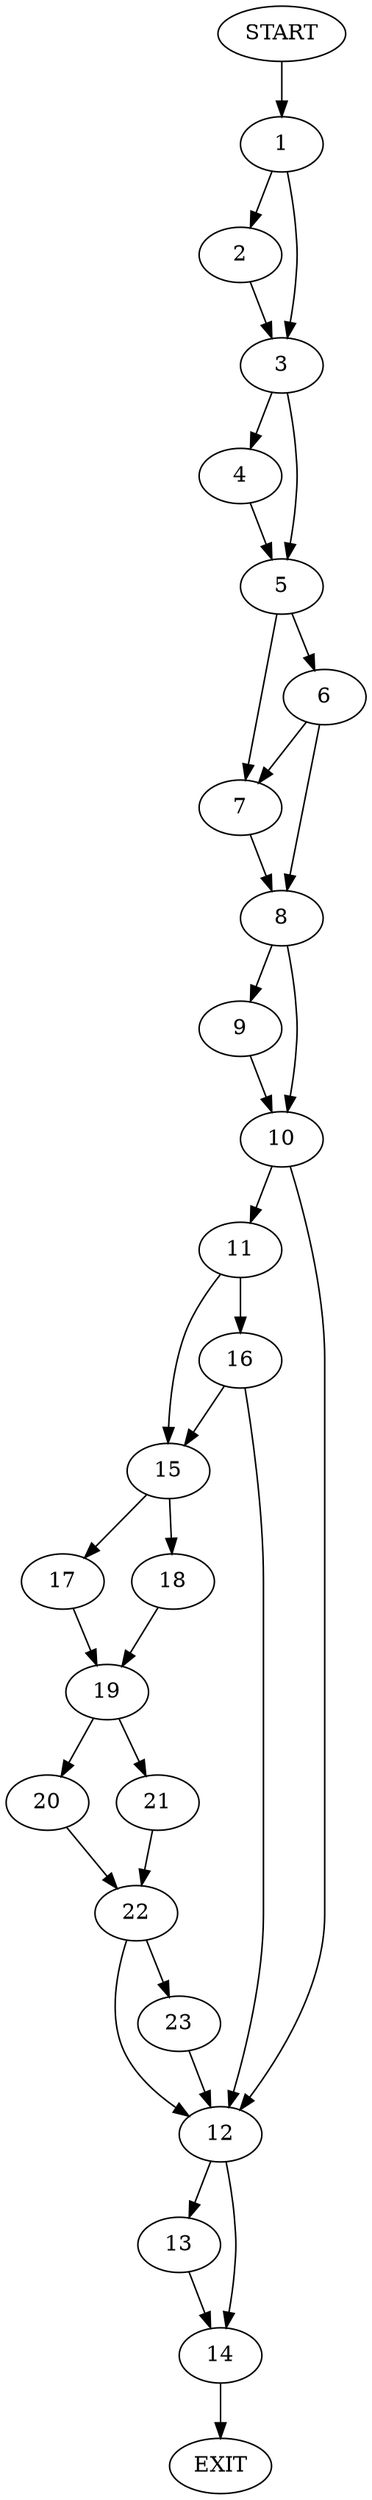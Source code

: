 digraph {
0 [label="START"]
24 [label="EXIT"]
0 -> 1
1 -> 2
1 -> 3
3 -> 4
3 -> 5
2 -> 3
4 -> 5
5 -> 6
5 -> 7
6 -> 7
6 -> 8
7 -> 8
8 -> 9
8 -> 10
10 -> 11
10 -> 12
9 -> 10
12 -> 13
12 -> 14
11 -> 15
11 -> 16
15 -> 17
15 -> 18
16 -> 15
16 -> 12
18 -> 19
17 -> 19
19 -> 20
19 -> 21
20 -> 22
21 -> 22
22 -> 23
22 -> 12
23 -> 12
14 -> 24
13 -> 14
}
